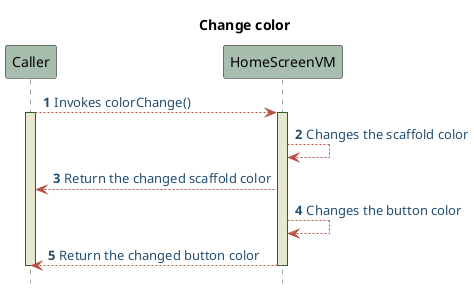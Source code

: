 @startuml HomeScreenVMVM Sequence

skinparam sequence{
    ParticipantBackgroundColor #A7BEAE
    LifeLineBackgroundColor #E7E8D1
    LifeLineBorderColor #2C5F2D
    ActorBackgroundColor #FC766AFF
    ActorBorderColor #FC766AFF
    ArrowColor #B85042
    ArrowFontColor #234E70
}

title Change color
autonumber
hide footbox
Caller --> HomeScreenVM: Invokes colorChange()
activate Caller 
activate HomeScreenVM
HomeScreenVM --> HomeScreenVM: Changes the scaffold color
HomeScreenVM --> Caller: Return the changed scaffold color
HomeScreenVM --> HomeScreenVM: Changes the button color
HomeScreenVM --> Caller: Return the changed button color
deactivate HomeScreenVM
deactivate Caller 

@enduml 

